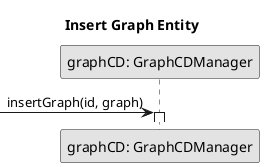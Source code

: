 @startuml

skinparam monochrome true
skinparam shadowing false
skinparam genericDisplay old
skinparam classAttributeIconSize 0
hide circle

title Insert Graph Entity

participant "graphCD: GraphCDManager" as cd

[-> cd : insertGraph(id, graph)
activate cd

@enduml
